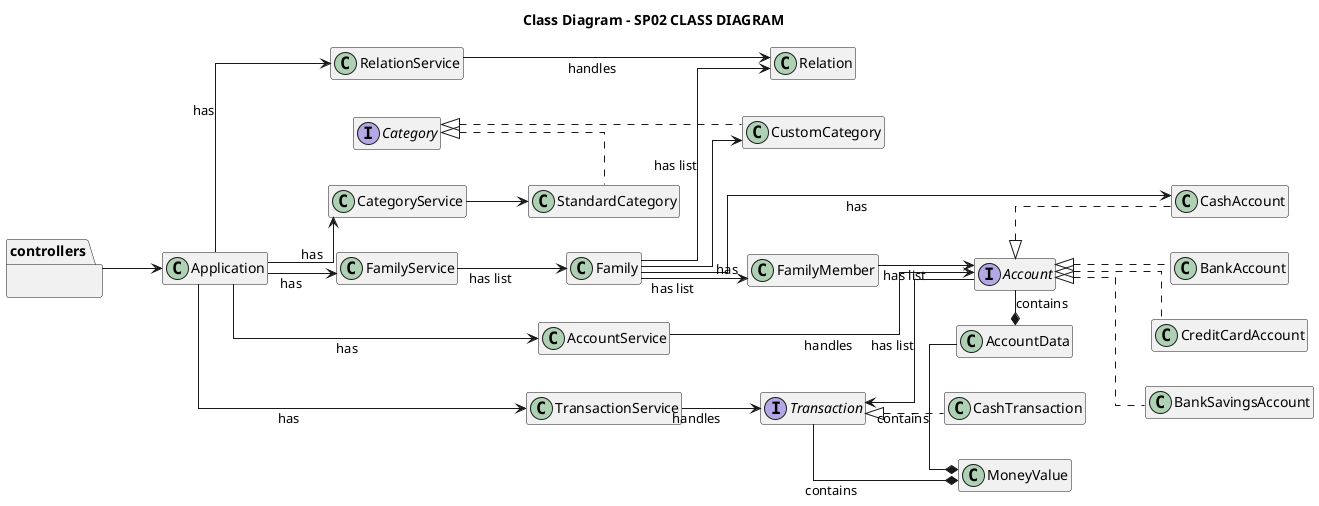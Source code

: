 @startuml


left to right direction
title Class Diagram - SP02 CLASS DIAGRAM
skinparam linetype ortho

hide empty members

package controllers {}

class Application {
}

class CategoryService {
}

class StandardCategory {
}

class CustomCategory {
}

class FamilyService {
}

class AccountService {
}

class TransactionService {
}

class RelationService{
}

class Family {
}

class CashAccount {
}

class Account {
}

class FamilyMember {
}

class MoneyValue {
}

class Relation {
}

class CashTransaction {
}

interface Account {
}

interface Transaction {
}

interface Category{
}

controllers --> Application
Application --> FamilyService : has
Application --> CategoryService : has
Application --> AccountService : has
Application --> TransactionService : has
Application --> RelationService : has

CategoryService --> StandardCategory
'CategoryService -left-> CategoryTreeDTO : creates
'FamilyService -right-> FamilyWithoutAdministratorDTO : creates
FamilyService --> Family : has list
Family --> CashAccount : has
Family --> CustomCategory : \n\n has
Family --> FamilyMember : has list
class StandardCategory implements Category
class CustomCategory implements Category
FamilyMember --> Account : has list
class CashAccount implements Account
class CreditCardAccount implements Account
class BankSavingsAccount implements Account
class BankAccount implements Account
Account -* AccountData : contains
AccountService --> Account: handles
Family --> Relation : has list
RelationService --> Relation : handles
class CashTransaction implements Transaction
TransactionService --> Transaction: handles
Account --up> Transaction: has list
AccountData -* MoneyValue : contains
Transaction -* MoneyValue : contains


@enduml


